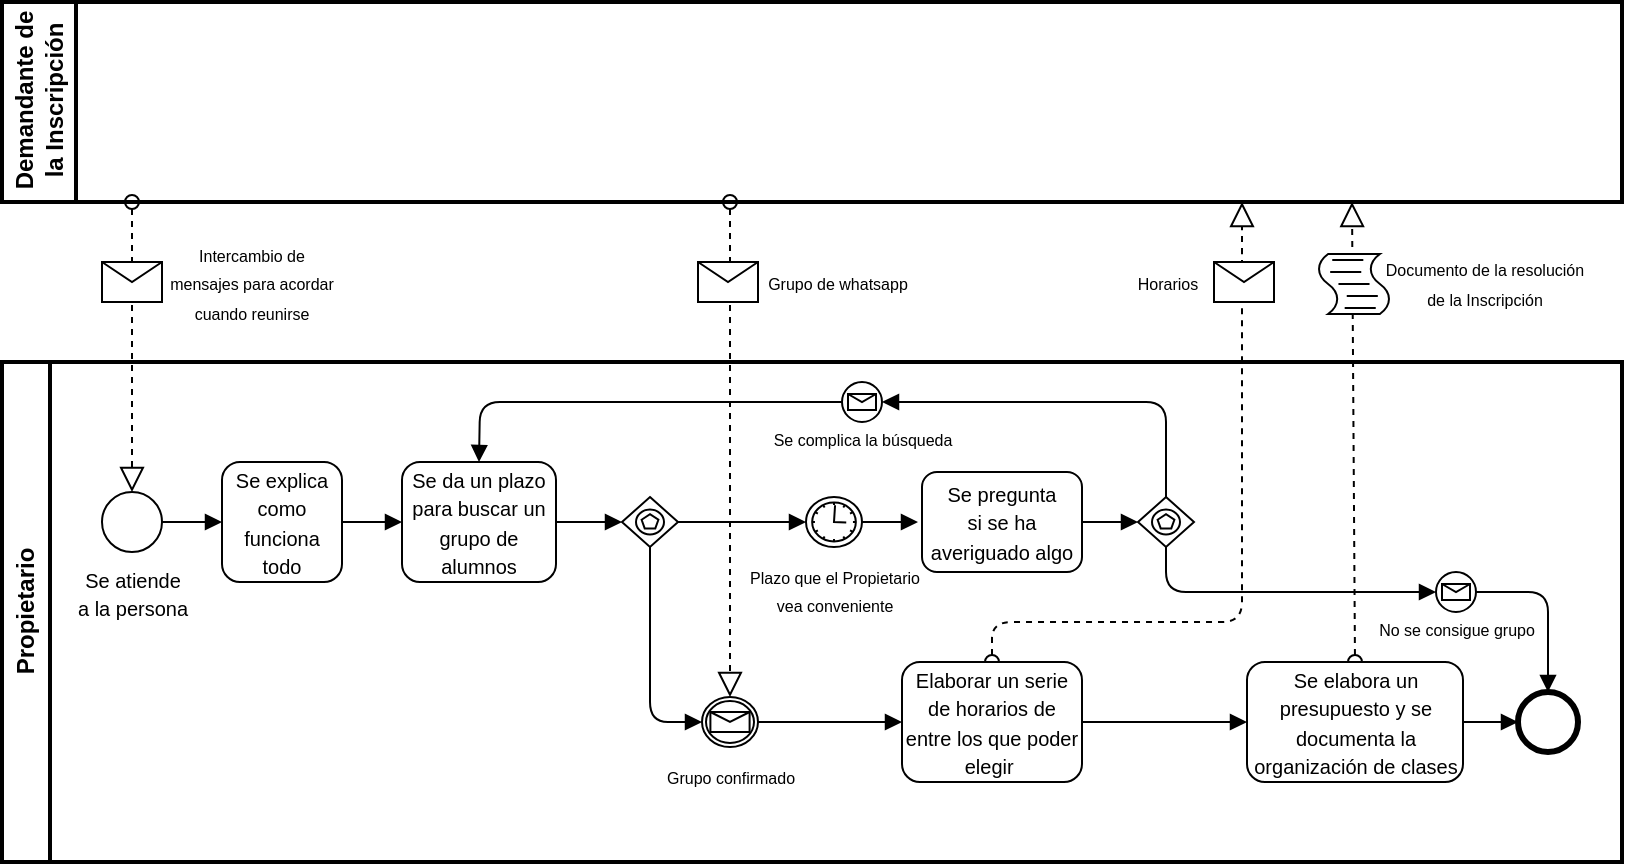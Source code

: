 <mxfile version="12.2.7" type="device" pages="1"><diagram id="Yz2Zt_5OKSyxVELKbggS" name="Page-1"><mxGraphModel dx="599" dy="299" grid="1" gridSize="10" guides="1" tooltips="1" connect="1" arrows="1" fold="1" page="1" pageScale="1" pageWidth="827" pageHeight="1169" math="0" shadow="0"><root><mxCell id="0"/><mxCell id="1" parent="0"/><mxCell id="QpMXT_DAtUGkZ1rQjYYt-4" value="" style="startArrow=oval;startFill=0;startSize=7;endArrow=block;endFill=0;endSize=10;dashed=1;html=1;entryX=0.5;entryY=0;entryDx=0;entryDy=0;" edge="1" parent="1" target="t6vMputZ4JQBFYTRpG61-47"><mxGeometry width="100" relative="1" as="geometry"><mxPoint x="75" y="370" as="sourcePoint"/><mxPoint x="384" y="627.5" as="targetPoint"/></mxGeometry></mxCell><mxCell id="t6vMputZ4JQBFYTRpG61-80" value="" style="startArrow=oval;startFill=0;startSize=7;endArrow=block;endFill=0;endSize=10;dashed=1;html=1;fontSize=8;exitX=0.5;exitY=0;exitDx=0;exitDy=0;" parent="1" source="t6vMputZ4JQBFYTRpG61-24" edge="1"><mxGeometry width="100" relative="1" as="geometry"><mxPoint x="260" y="720" as="sourcePoint"/><mxPoint x="630" y="370" as="targetPoint"/><Array as="points"><mxPoint x="505" y="580"/><mxPoint x="630" y="580"/><mxPoint x="630" y="390"/></Array></mxGeometry></mxCell><mxCell id="t6vMputZ4JQBFYTRpG61-61" value="" style="startArrow=oval;startFill=0;startSize=7;endArrow=block;endFill=0;endSize=10;dashed=1;html=1;exitX=0.5;exitY=0;exitDx=0;exitDy=0;" parent="1" source="t6vMputZ4JQBFYTRpG61-50" edge="1"><mxGeometry width="100" relative="1" as="geometry"><mxPoint x="170" y="720" as="sourcePoint"/><mxPoint x="685" y="370" as="targetPoint"/></mxGeometry></mxCell><mxCell id="t6vMputZ4JQBFYTRpG61-44" value="" style="startArrow=oval;startFill=0;startSize=7;endArrow=block;endFill=0;endSize=10;dashed=1;html=1;entryX=0.5;entryY=0;entryDx=0;entryDy=0;" parent="1" target="t6vMputZ4JQBFYTRpG61-29" edge="1"><mxGeometry width="100" relative="1" as="geometry"><mxPoint x="374" y="370" as="sourcePoint"/><mxPoint x="150" y="720" as="targetPoint"/></mxGeometry></mxCell><mxCell id="t6vMputZ4JQBFYTRpG61-6" value="Demandante de&lt;br&gt;la Inscripción" style="swimlane;html=1;horizontal=0;startSize=37;strokeWidth=2;gradientColor=none;swimlaneFillColor=none;" parent="1" vertex="1"><mxGeometry x="10" y="270" width="810" height="100" as="geometry"/></mxCell><mxCell id="t6vMputZ4JQBFYTRpG61-10" value="Propietario" style="swimlane;html=1;horizontal=0;startSize=24;strokeWidth=2;" parent="1" vertex="1"><mxGeometry x="10" y="450" width="810" height="250" as="geometry"/></mxCell><mxCell id="t6vMputZ4JQBFYTRpG61-11" value="&lt;font style=&quot;font-size: 10px&quot;&gt;Se explica como funciona todo&lt;/font&gt;" style="shape=ext;rounded=1;html=1;whiteSpace=wrap;strokeWidth=1;" parent="t6vMputZ4JQBFYTRpG61-10" vertex="1"><mxGeometry x="110" y="50" width="60" height="60" as="geometry"/></mxCell><mxCell id="t6vMputZ4JQBFYTRpG61-12" value="&lt;font style=&quot;font-size: 10px&quot;&gt;Se da un plazo para buscar un grupo de alumnos&lt;/font&gt;" style="shape=ext;rounded=1;html=1;whiteSpace=wrap;strokeWidth=1;" parent="t6vMputZ4JQBFYTRpG61-10" vertex="1"><mxGeometry x="200" y="50" width="77" height="60" as="geometry"/></mxCell><mxCell id="t6vMputZ4JQBFYTRpG61-13" value="" style="endArrow=block;endFill=1;endSize=6;html=1;entryX=0;entryY=0.5;entryDx=0;entryDy=0;exitX=1;exitY=0.5;exitDx=0;exitDy=0;" parent="t6vMputZ4JQBFYTRpG61-10" source="t6vMputZ4JQBFYTRpG61-11" target="t6vMputZ4JQBFYTRpG61-12" edge="1"><mxGeometry width="100" relative="1" as="geometry"><mxPoint y="270" as="sourcePoint"/><mxPoint x="100" y="270" as="targetPoint"/></mxGeometry></mxCell><mxCell id="t6vMputZ4JQBFYTRpG61-15" value="" style="shape=mxgraph.bpmn.shape;html=1;verticalLabelPosition=bottom;labelBackgroundColor=#ffffff;verticalAlign=top;align=center;perimeter=rhombusPerimeter;background=gateway;outlineConnect=0;outline=standard;symbol=multiple;strokeWidth=1;" parent="t6vMputZ4JQBFYTRpG61-10" vertex="1"><mxGeometry x="310" y="67.5" width="28" height="25" as="geometry"/></mxCell><mxCell id="t6vMputZ4JQBFYTRpG61-16" value="" style="endArrow=block;endFill=1;endSize=6;html=1;entryX=0;entryY=0.5;entryDx=0;entryDy=0;exitX=1;exitY=0.5;exitDx=0;exitDy=0;" parent="t6vMputZ4JQBFYTRpG61-10" source="t6vMputZ4JQBFYTRpG61-12" target="t6vMputZ4JQBFYTRpG61-15" edge="1"><mxGeometry width="100" relative="1" as="geometry"><mxPoint y="270" as="sourcePoint"/><mxPoint x="100" y="270" as="targetPoint"/></mxGeometry></mxCell><mxCell id="t6vMputZ4JQBFYTRpG61-18" value="&lt;font style=&quot;font-size: 8px&quot;&gt;Plazo que el Propietario&lt;br&gt;vea conveniente&lt;/font&gt;" style="shape=mxgraph.bpmn.shape;html=1;verticalLabelPosition=bottom;labelBackgroundColor=#ffffff;verticalAlign=top;align=center;perimeter=ellipsePerimeter;outlineConnect=0;outline=standard;symbol=timer;strokeWidth=1;" parent="t6vMputZ4JQBFYTRpG61-10" vertex="1"><mxGeometry x="402" y="67.5" width="28" height="25" as="geometry"/></mxCell><mxCell id="t6vMputZ4JQBFYTRpG61-19" value="" style="endArrow=block;endFill=1;endSize=6;html=1;entryX=0;entryY=0.5;entryDx=0;entryDy=0;exitX=1;exitY=0.5;exitDx=0;exitDy=0;" parent="t6vMputZ4JQBFYTRpG61-10" source="t6vMputZ4JQBFYTRpG61-15" target="t6vMputZ4JQBFYTRpG61-18" edge="1"><mxGeometry width="100" relative="1" as="geometry"><mxPoint y="270" as="sourcePoint"/><mxPoint x="100" y="270" as="targetPoint"/></mxGeometry></mxCell><mxCell id="t6vMputZ4JQBFYTRpG61-24" value="&lt;span style=&quot;font-size: 10px&quot;&gt;Elaborar un serie de horarios de entre los que poder elegir&amp;nbsp;&lt;/span&gt;" style="shape=ext;rounded=1;html=1;whiteSpace=wrap;strokeWidth=1;" parent="t6vMputZ4JQBFYTRpG61-10" vertex="1"><mxGeometry x="450" y="150" width="90" height="60" as="geometry"/></mxCell><mxCell id="t6vMputZ4JQBFYTRpG61-22" value="" style="endArrow=block;endFill=1;endSize=6;html=1;exitX=0.5;exitY=1;exitDx=0;exitDy=0;entryX=0;entryY=0.5;entryDx=0;entryDy=0;" parent="t6vMputZ4JQBFYTRpG61-10" source="t6vMputZ4JQBFYTRpG61-15" target="t6vMputZ4JQBFYTRpG61-29" edge="1"><mxGeometry width="100" relative="1" as="geometry"><mxPoint y="270" as="sourcePoint"/><mxPoint x="360" y="180" as="targetPoint"/><Array as="points"><mxPoint x="324" y="180"/></Array></mxGeometry></mxCell><mxCell id="t6vMputZ4JQBFYTRpG61-29" value="&lt;font style=&quot;font-size: 8px&quot;&gt;Grupo confirmado&lt;/font&gt;" style="shape=mxgraph.bpmn.shape;html=1;verticalLabelPosition=bottom;labelBackgroundColor=#ffffff;verticalAlign=top;align=center;perimeter=ellipsePerimeter;outlineConnect=0;outline=catching;symbol=message;" parent="t6vMputZ4JQBFYTRpG61-10" vertex="1"><mxGeometry x="350" y="167.5" width="28" height="25" as="geometry"/></mxCell><mxCell id="t6vMputZ4JQBFYTRpG61-43" value="" style="endArrow=block;endFill=1;endSize=6;html=1;entryX=0;entryY=0.5;entryDx=0;entryDy=0;exitX=1;exitY=0.5;exitDx=0;exitDy=0;" parent="t6vMputZ4JQBFYTRpG61-10" source="t6vMputZ4JQBFYTRpG61-29" target="t6vMputZ4JQBFYTRpG61-24" edge="1"><mxGeometry width="100" relative="1" as="geometry"><mxPoint x="20" y="270" as="sourcePoint"/><mxPoint x="120" y="270" as="targetPoint"/></mxGeometry></mxCell><mxCell id="t6vMputZ4JQBFYTRpG61-47" value="&lt;font style=&quot;font-size: 10px&quot;&gt;Se atiende&lt;br&gt;a la persona&lt;br&gt;&lt;/font&gt;" style="shape=mxgraph.bpmn.shape;html=1;verticalLabelPosition=bottom;labelBackgroundColor=#ffffff;verticalAlign=top;align=center;perimeter=ellipsePerimeter;outlineConnect=0;outline=standard;symbol=general;strokeWidth=1;" parent="t6vMputZ4JQBFYTRpG61-10" vertex="1"><mxGeometry x="50" y="65" width="30" height="30" as="geometry"/></mxCell><mxCell id="t6vMputZ4JQBFYTRpG61-48" value="" style="endArrow=block;endFill=1;endSize=6;html=1;entryX=0;entryY=0.5;entryDx=0;entryDy=0;exitX=1;exitY=0.5;exitDx=0;exitDy=0;" parent="t6vMputZ4JQBFYTRpG61-10" source="t6vMputZ4JQBFYTRpG61-47" target="t6vMputZ4JQBFYTRpG61-11" edge="1"><mxGeometry width="100" relative="1" as="geometry"><mxPoint y="270" as="sourcePoint"/><mxPoint x="100" y="270" as="targetPoint"/></mxGeometry></mxCell><mxCell id="t6vMputZ4JQBFYTRpG61-50" value="&lt;span style=&quot;font-size: 10px&quot;&gt;Se elabora un presupuesto y se documenta la organización de clases&lt;/span&gt;" style="shape=ext;rounded=1;html=1;whiteSpace=wrap;strokeWidth=1;" parent="t6vMputZ4JQBFYTRpG61-10" vertex="1"><mxGeometry x="622.5" y="150" width="108" height="60" as="geometry"/></mxCell><mxCell id="t6vMputZ4JQBFYTRpG61-51" value="" style="endArrow=block;endFill=1;endSize=6;html=1;entryX=0;entryY=0.5;entryDx=0;entryDy=0;exitX=1;exitY=0.5;exitDx=0;exitDy=0;" parent="t6vMputZ4JQBFYTRpG61-10" source="t6vMputZ4JQBFYTRpG61-24" target="t6vMputZ4JQBFYTRpG61-50" edge="1"><mxGeometry width="100" relative="1" as="geometry"><mxPoint x="130" y="270" as="sourcePoint"/><mxPoint x="230" y="270" as="targetPoint"/></mxGeometry></mxCell><mxCell id="t6vMputZ4JQBFYTRpG61-56" value="" style="shape=mxgraph.bpmn.shape;html=1;verticalLabelPosition=bottom;labelBackgroundColor=#ffffff;verticalAlign=top;align=center;perimeter=ellipsePerimeter;outlineConnect=0;outline=end;symbol=general;shadow=0;strokeColor=#000000;strokeWidth=1;fillColor=#FFFFFF;gradientColor=none;" parent="t6vMputZ4JQBFYTRpG61-10" vertex="1"><mxGeometry x="758" y="165" width="30" height="30" as="geometry"/></mxCell><mxCell id="t6vMputZ4JQBFYTRpG61-58" value="" style="endArrow=block;endFill=1;endSize=6;html=1;entryX=0;entryY=0.5;entryDx=0;entryDy=0;exitX=1;exitY=0.5;exitDx=0;exitDy=0;" parent="t6vMputZ4JQBFYTRpG61-10" source="t6vMputZ4JQBFYTRpG61-50" target="t6vMputZ4JQBFYTRpG61-56" edge="1"><mxGeometry width="100" relative="1" as="geometry"><mxPoint x="130" y="270" as="sourcePoint"/><mxPoint x="230" y="270" as="targetPoint"/></mxGeometry></mxCell><mxCell id="t6vMputZ4JQBFYTRpG61-68" value="&lt;span style=&quot;font-size: 10px&quot;&gt;Se pregunta&lt;br&gt;si se ha averiguado algo&lt;br&gt;&lt;/span&gt;" style="shape=ext;rounded=1;html=1;whiteSpace=wrap;strokeWidth=1;" parent="t6vMputZ4JQBFYTRpG61-10" vertex="1"><mxGeometry x="460" y="55" width="80" height="50" as="geometry"/></mxCell><mxCell id="t6vMputZ4JQBFYTRpG61-70" value="" style="shape=mxgraph.bpmn.shape;html=1;verticalLabelPosition=bottom;labelBackgroundColor=#ffffff;verticalAlign=top;align=center;perimeter=rhombusPerimeter;background=gateway;outlineConnect=0;outline=standard;symbol=multiple;strokeWidth=1;" parent="t6vMputZ4JQBFYTRpG61-10" vertex="1"><mxGeometry x="568" y="67.5" width="28" height="25" as="geometry"/></mxCell><mxCell id="t6vMputZ4JQBFYTRpG61-71" value="" style="endArrow=block;endFill=1;endSize=6;html=1;entryX=0;entryY=0.5;entryDx=0;entryDy=0;exitX=1;exitY=0.5;exitDx=0;exitDy=0;" parent="t6vMputZ4JQBFYTRpG61-10" source="t6vMputZ4JQBFYTRpG61-68" target="t6vMputZ4JQBFYTRpG61-70" edge="1"><mxGeometry width="100" relative="1" as="geometry"><mxPoint x="287.0" y="90" as="sourcePoint"/><mxPoint x="320" y="90" as="targetPoint"/></mxGeometry></mxCell><mxCell id="t6vMputZ4JQBFYTRpG61-73" value="" style="endArrow=block;endFill=1;endSize=6;html=1;exitX=0.5;exitY=1;exitDx=0;exitDy=0;entryX=0;entryY=0.5;entryDx=0;entryDy=0;" parent="t6vMputZ4JQBFYTRpG61-10" source="t6vMputZ4JQBFYTRpG61-70" target="QpMXT_DAtUGkZ1rQjYYt-6" edge="1"><mxGeometry width="100" relative="1" as="geometry"><mxPoint x="188" y="270" as="sourcePoint"/><mxPoint x="718" y="115.0" as="targetPoint"/><Array as="points"><mxPoint x="582" y="115"/></Array></mxGeometry></mxCell><mxCell id="t6vMputZ4JQBFYTRpG61-74" value="" style="endArrow=block;endFill=1;endSize=6;html=1;exitX=0.65;exitY=0.5;exitDx=0;exitDy=0;entryX=0.5;entryY=0;entryDx=0;entryDy=0;exitPerimeter=0;" parent="t6vMputZ4JQBFYTRpG61-10" source="QpMXT_DAtUGkZ1rQjYYt-6" target="t6vMputZ4JQBFYTRpG61-56" edge="1"><mxGeometry width="100" relative="1" as="geometry"><mxPoint x="738" y="115.0" as="sourcePoint"/><mxPoint x="288" y="270" as="targetPoint"/><Array as="points"><mxPoint x="773" y="115"/></Array></mxGeometry></mxCell><mxCell id="t6vMputZ4JQBFYTRpG61-75" value="&lt;font style=&quot;font-size: 8px;&quot;&gt;Se complica la búsqueda&lt;/font&gt;" style="shape=mxgraph.bpmn.shape;html=1;verticalLabelPosition=bottom;labelBackgroundColor=#ffffff;verticalAlign=top;align=center;perimeter=ellipsePerimeter;outlineConnect=0;outline=standard;symbol=message;shadow=0;strokeColor=#000000;strokeWidth=1;fillColor=#FFFFFF;gradientColor=none;fontSize=8;spacing=0;" parent="t6vMputZ4JQBFYTRpG61-10" vertex="1"><mxGeometry x="420" y="10" width="20" height="20" as="geometry"/></mxCell><mxCell id="t6vMputZ4JQBFYTRpG61-76" value="" style="endArrow=block;endFill=1;endSize=6;html=1;fontSize=8;entryX=1;entryY=0.5;entryDx=0;entryDy=0;exitX=0.5;exitY=0;exitDx=0;exitDy=0;" parent="t6vMputZ4JQBFYTRpG61-10" source="t6vMputZ4JQBFYTRpG61-70" target="t6vMputZ4JQBFYTRpG61-75" edge="1"><mxGeometry width="100" relative="1" as="geometry"><mxPoint x="188" y="270" as="sourcePoint"/><mxPoint x="288" y="270" as="targetPoint"/><Array as="points"><mxPoint x="582" y="20"/></Array></mxGeometry></mxCell><mxCell id="t6vMputZ4JQBFYTRpG61-77" value="" style="endArrow=block;endFill=1;endSize=6;html=1;fontSize=8;entryX=0.5;entryY=0;entryDx=0;entryDy=0;exitX=0;exitY=0.5;exitDx=0;exitDy=0;" parent="t6vMputZ4JQBFYTRpG61-10" source="t6vMputZ4JQBFYTRpG61-75" target="t6vMputZ4JQBFYTRpG61-12" edge="1"><mxGeometry width="100" relative="1" as="geometry"><mxPoint x="188" y="270" as="sourcePoint"/><mxPoint x="288" y="270" as="targetPoint"/><Array as="points"><mxPoint x="239" y="20"/></Array></mxGeometry></mxCell><mxCell id="QpMXT_DAtUGkZ1rQjYYt-6" value="&lt;font style=&quot;font-size: 8px&quot;&gt;No se consigue grupo&lt;/font&gt;" style="shape=mxgraph.bpmn.shape;html=1;verticalLabelPosition=bottom;labelBackgroundColor=#ffffff;verticalAlign=top;align=center;perimeter=ellipsePerimeter;outlineConnect=0;outline=standard;symbol=message;shadow=0;strokeColor=#000000;strokeWidth=1;fillColor=#FFFFFF;gradientColor=none;fontSize=8;spacing=0;" vertex="1" parent="t6vMputZ4JQBFYTRpG61-10"><mxGeometry x="717" y="105" width="20" height="20" as="geometry"/></mxCell><mxCell id="t6vMputZ4JQBFYTRpG61-69" value="" style="endArrow=block;endFill=1;endSize=6;html=1;exitX=1;exitY=0.5;exitDx=0;exitDy=0;" parent="1" source="t6vMputZ4JQBFYTRpG61-18" edge="1"><mxGeometry width="100" relative="1" as="geometry"><mxPoint x="198" y="730" as="sourcePoint"/><mxPoint x="468" y="530" as="targetPoint"/></mxGeometry></mxCell><mxCell id="t6vMputZ4JQBFYTRpG61-81" value="" style="shape=message;whiteSpace=wrap;html=1;outlineConnect=0;shadow=0;strokeColor=#000000;strokeWidth=1;fillColor=#FFFFFF;gradientColor=none;spacing=0;align=right;" parent="1" vertex="1"><mxGeometry x="616" y="400" width="30" height="20" as="geometry"/></mxCell><mxCell id="QpMXT_DAtUGkZ1rQjYYt-1" value="&lt;font style=&quot;font-size: 8px&quot;&gt;Horarios&lt;/font&gt;" style="text;html=1;strokeColor=none;fillColor=none;align=center;verticalAlign=middle;whiteSpace=wrap;rounded=0;shadow=0;" vertex="1" parent="1"><mxGeometry x="570" y="400" width="46" height="20" as="geometry"/></mxCell><mxCell id="t6vMputZ4JQBFYTRpG61-64" value="" style="shape=mxgraph.bpmn.script_task;html=1;outlineConnect=0;shadow=0;strokeColor=#000000;strokeWidth=1;fillColor=#FFFFFF;gradientColor=none;" parent="1" vertex="1"><mxGeometry x="667" y="396" width="38" height="30" as="geometry"/></mxCell><mxCell id="t6vMputZ4JQBFYTRpG61-65" value="&lt;font style=&quot;font-size: 8px&quot;&gt;Documento de la resolución de la Inscripción&lt;/font&gt;" style="text;html=1;strokeColor=none;fillColor=none;align=center;verticalAlign=middle;whiteSpace=wrap;rounded=0;shadow=0;" parent="1" vertex="1"><mxGeometry x="698.5" y="400" width="105" height="20" as="geometry"/></mxCell><mxCell id="t6vMputZ4JQBFYTRpG61-41" value="&lt;br&gt;&lt;br&gt;&lt;br&gt;" style="shape=message;whiteSpace=wrap;html=1;outlineConnect=0;shadow=0;strokeColor=#000000;strokeWidth=1;fillColor=#FFFFFF;gradientColor=none;" parent="1" vertex="1"><mxGeometry x="358" y="400" width="30" height="20" as="geometry"/></mxCell><mxCell id="t6vMputZ4JQBFYTRpG61-42" value="&lt;font style=&quot;font-size: 8px&quot;&gt;Grupo de whatsapp&lt;/font&gt;" style="text;html=1;strokeColor=none;fillColor=none;align=center;verticalAlign=middle;whiteSpace=wrap;rounded=0;shadow=0;" parent="1" vertex="1"><mxGeometry x="388" y="400" width="80" height="20" as="geometry"/></mxCell><mxCell id="QpMXT_DAtUGkZ1rQjYYt-3" value="&lt;br&gt;&lt;br&gt;&lt;br&gt;" style="shape=message;whiteSpace=wrap;html=1;outlineConnect=0;shadow=0;strokeColor=#000000;strokeWidth=1;fillColor=#FFFFFF;gradientColor=none;" vertex="1" parent="1"><mxGeometry x="60" y="400" width="30" height="20" as="geometry"/></mxCell><mxCell id="QpMXT_DAtUGkZ1rQjYYt-5" value="&lt;font style=&quot;font-size: 8px&quot;&gt;Intercambio de mensajes para acordar cuando reunirse&lt;/font&gt;" style="text;html=1;strokeColor=none;fillColor=none;align=center;verticalAlign=middle;whiteSpace=wrap;rounded=0;shadow=0;" vertex="1" parent="1"><mxGeometry x="90" y="400" width="90" height="20" as="geometry"/></mxCell></root></mxGraphModel></diagram></mxfile>